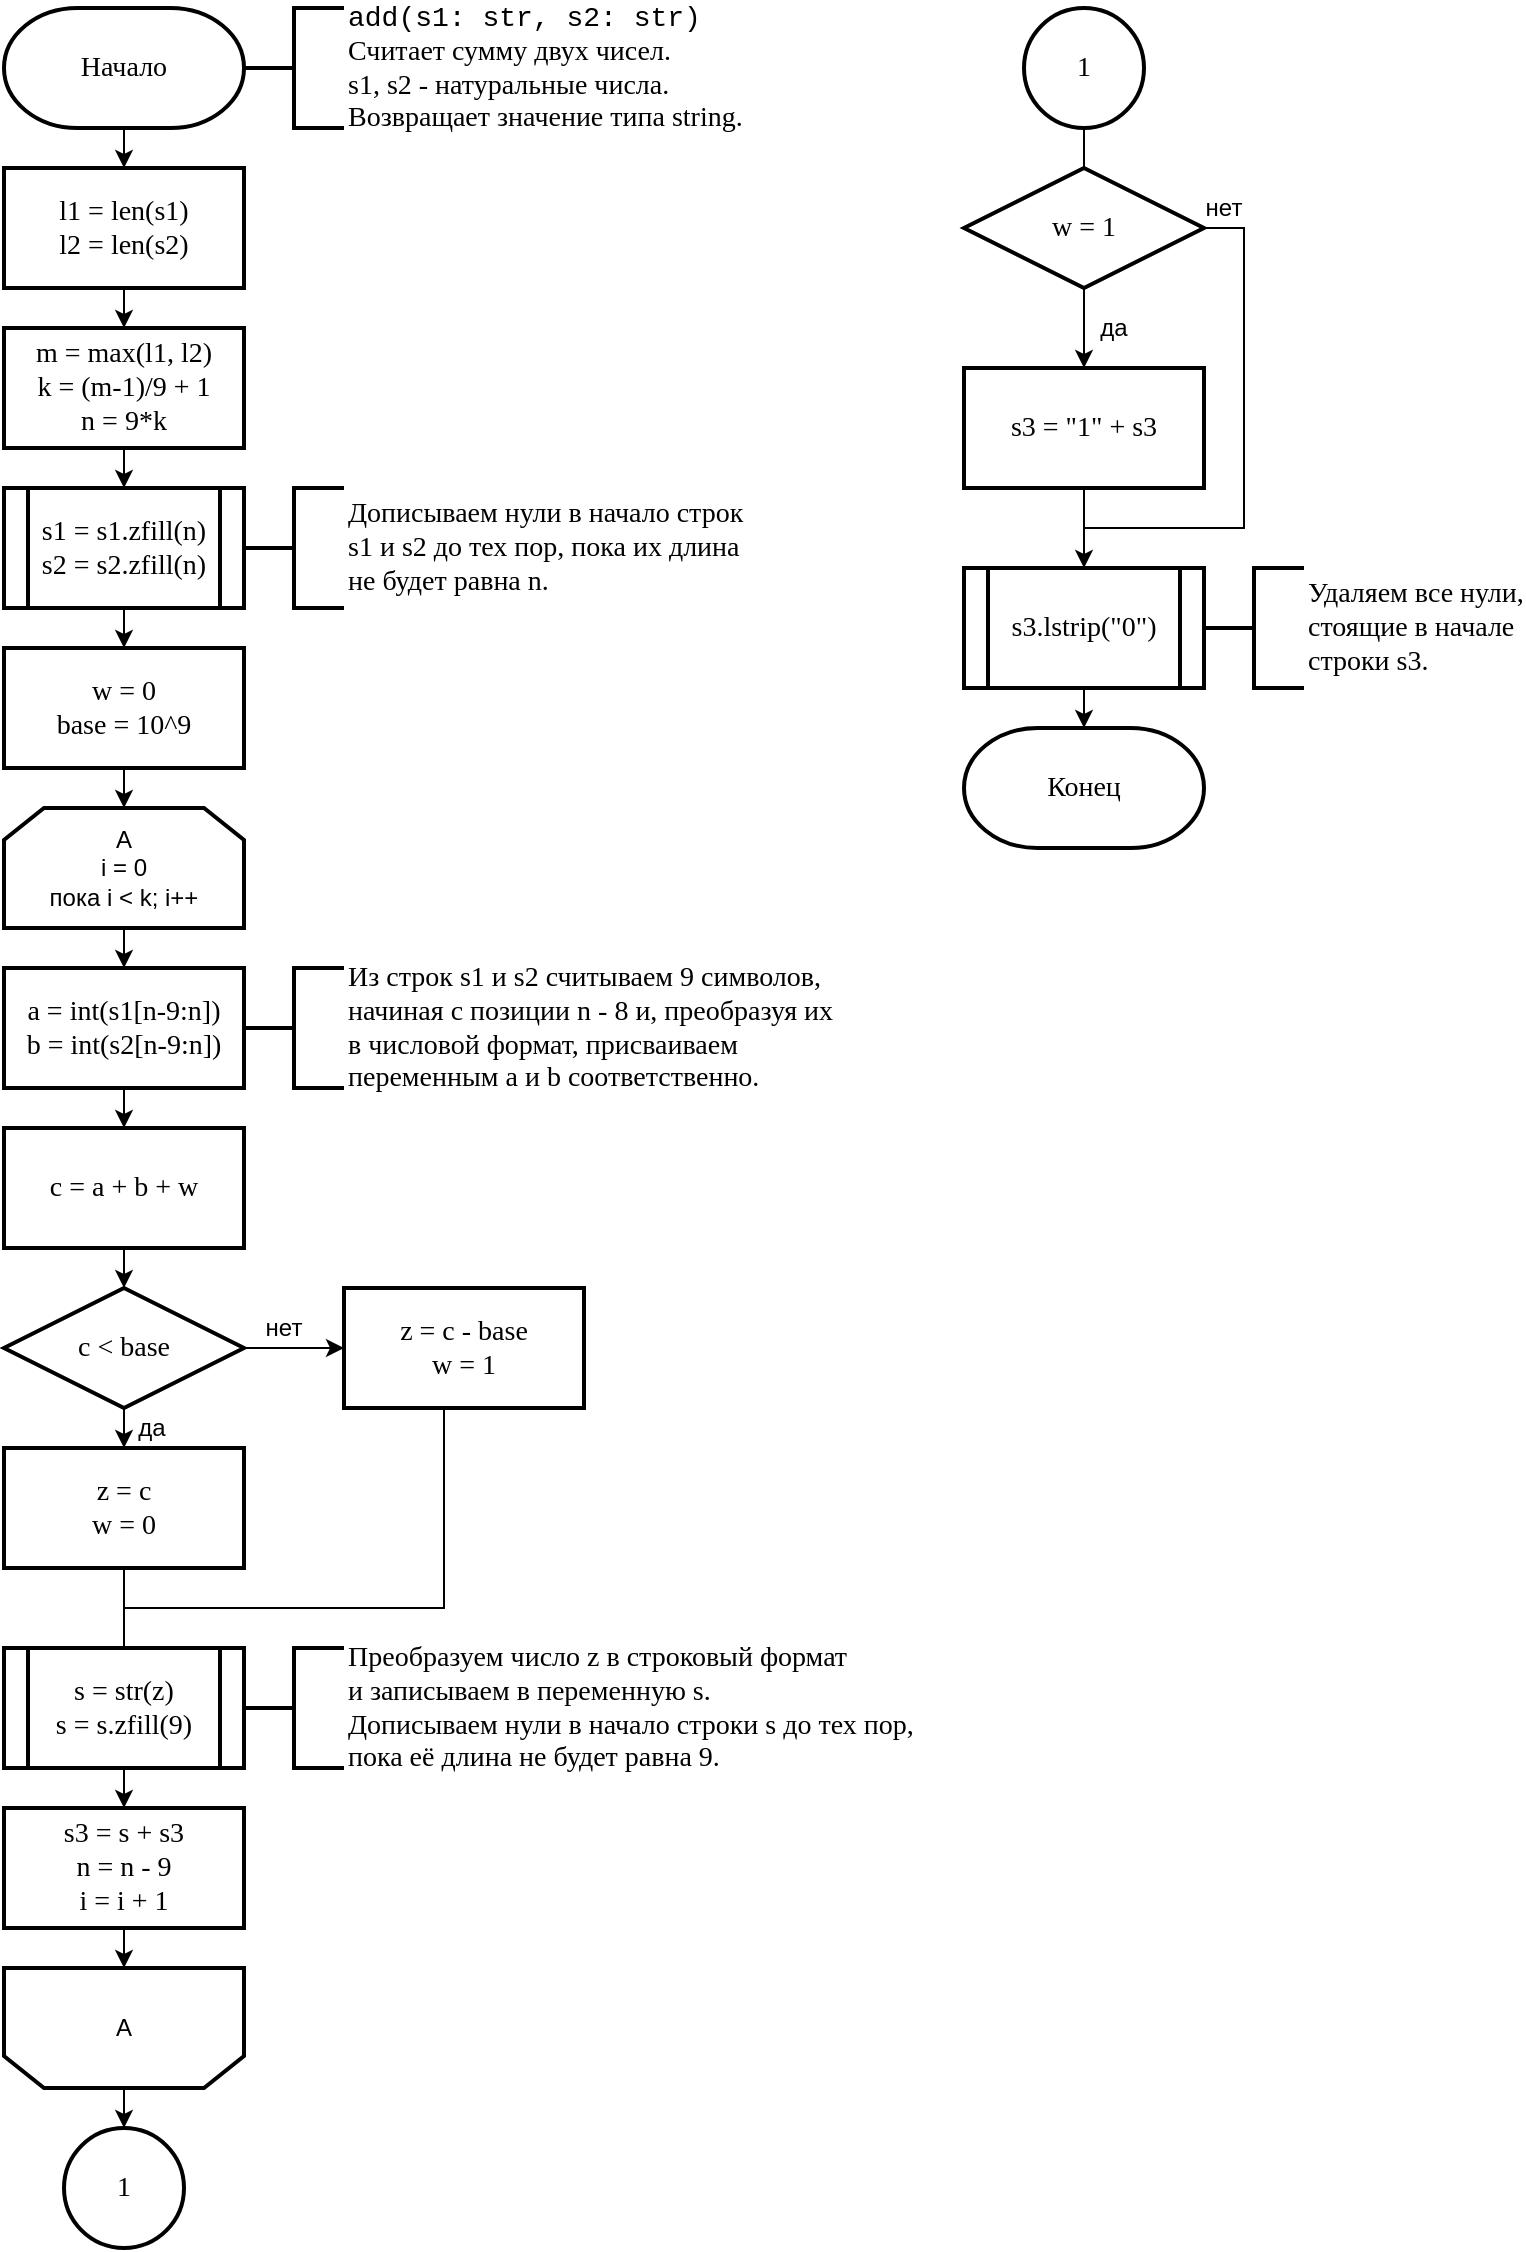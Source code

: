 <mxfile version="14.4.8" type="device"><diagram id="MlSowE7N2zOFGr-4BrM5" name="Page-1"><mxGraphModel dx="1422" dy="773" grid="1" gridSize="10" guides="1" tooltips="1" connect="1" arrows="1" fold="1" page="1" pageScale="1" pageWidth="827" pageHeight="1169" math="0" shadow="0"><root><mxCell id="0"/><mxCell id="1" parent="0"/><mxCell id="eOUjjm0YNrlzB128Bgmo-5" style="edgeStyle=orthogonalEdgeStyle;rounded=0;orthogonalLoop=1;jettySize=auto;html=1;exitX=0.5;exitY=1;exitDx=0;exitDy=0;exitPerimeter=0;entryX=0.5;entryY=0;entryDx=0;entryDy=0;fontFamily=Times New Roman;fontSize=14;" parent="1" source="eOUjjm0YNrlzB128Bgmo-1" target="eOUjjm0YNrlzB128Bgmo-3" edge="1"><mxGeometry relative="1" as="geometry"/></mxCell><mxCell id="eOUjjm0YNrlzB128Bgmo-1" value="Начало" style="strokeWidth=2;html=1;shape=mxgraph.flowchart.terminator;whiteSpace=wrap;fontSize=14;fontFamily=Times New Roman;" parent="1" vertex="1"><mxGeometry x="60" y="40" width="120" height="60" as="geometry"/></mxCell><mxCell id="eOUjjm0YNrlzB128Bgmo-7" style="edgeStyle=orthogonalEdgeStyle;rounded=0;orthogonalLoop=1;jettySize=auto;html=1;exitX=0.5;exitY=1;exitDx=0;exitDy=0;entryX=0.5;entryY=0;entryDx=0;entryDy=0;fontFamily=Times New Roman;fontSize=14;" parent="1" source="eOUjjm0YNrlzB128Bgmo-3" target="eOUjjm0YNrlzB128Bgmo-6" edge="1"><mxGeometry relative="1" as="geometry"/></mxCell><mxCell id="eOUjjm0YNrlzB128Bgmo-3" value="&lt;div&gt;l1 = len(s1)&lt;/div&gt;&lt;div&gt;l2 = len(s2)&lt;br&gt;&lt;/div&gt;" style="rounded=0;whiteSpace=wrap;html=1;absoluteArcSize=1;arcSize=14;strokeWidth=2;fontFamily=Times New Roman;fontSize=14;" parent="1" vertex="1"><mxGeometry x="60" y="120" width="120" height="60" as="geometry"/></mxCell><mxCell id="eOUjjm0YNrlzB128Bgmo-4" value="&lt;div&gt;&lt;font face=&quot;Courier New&quot;&gt;add(s1: str, s2: str)&lt;/font&gt;&lt;/div&gt;&lt;div&gt;Считает сумму двух чисел.&lt;/div&gt;&lt;div&gt;s1, s2 - натуральные числа.&lt;br&gt;&lt;/div&gt;&lt;div&gt;Возвращает значение типа string.&lt;br&gt;&lt;/div&gt;" style="strokeWidth=2;html=1;shape=mxgraph.flowchart.annotation_2;align=left;labelPosition=right;pointerEvents=1;fontFamily=Times New Roman;fontSize=14;" parent="1" vertex="1"><mxGeometry x="180" y="40" width="50" height="60" as="geometry"/></mxCell><mxCell id="eOUjjm0YNrlzB128Bgmo-9" style="edgeStyle=orthogonalEdgeStyle;rounded=0;orthogonalLoop=1;jettySize=auto;html=1;exitX=0.5;exitY=1;exitDx=0;exitDy=0;entryX=0.5;entryY=0;entryDx=0;entryDy=0;fontFamily=Times New Roman;fontSize=14;" parent="1" source="eOUjjm0YNrlzB128Bgmo-6" edge="1"><mxGeometry relative="1" as="geometry"><mxPoint x="120" y="280" as="targetPoint"/></mxGeometry></mxCell><mxCell id="eOUjjm0YNrlzB128Bgmo-6" value="&lt;div&gt;m = max(l1, l2)&lt;/div&gt;&lt;div&gt;k = (m-1)/9 + 1&lt;/div&gt;&lt;div&gt;n = 9*k&lt;br&gt;&lt;/div&gt;" style="rounded=0;whiteSpace=wrap;html=1;absoluteArcSize=1;arcSize=14;strokeWidth=2;fontFamily=Times New Roman;fontSize=14;" parent="1" vertex="1"><mxGeometry x="60" y="200" width="120" height="60" as="geometry"/></mxCell><mxCell id="eOUjjm0YNrlzB128Bgmo-13" style="edgeStyle=orthogonalEdgeStyle;rounded=0;orthogonalLoop=1;jettySize=auto;html=1;exitX=0.5;exitY=1;exitDx=0;exitDy=0;entryX=0.5;entryY=0;entryDx=0;entryDy=0;fontFamily=Times New Roman;fontSize=14;" parent="1" target="eOUjjm0YNrlzB128Bgmo-12" edge="1"><mxGeometry relative="1" as="geometry"><mxPoint x="120" y="340" as="sourcePoint"/></mxGeometry></mxCell><mxCell id="eOUjjm0YNrlzB128Bgmo-10" value="&lt;div&gt;Дописываем нули в начало строк&lt;/div&gt;&lt;div&gt;s1 и s2 до тех пор, пока их длина&lt;/div&gt;&lt;div&gt;не будет равна n.&lt;br&gt;&lt;/div&gt;" style="strokeWidth=2;html=1;shape=mxgraph.flowchart.annotation_2;align=left;labelPosition=right;pointerEvents=1;fontFamily=Times New Roman;fontSize=14;" parent="1" vertex="1"><mxGeometry x="180" y="280" width="50" height="60" as="geometry"/></mxCell><mxCell id="eOUjjm0YNrlzB128Bgmo-15" style="edgeStyle=orthogonalEdgeStyle;rounded=0;orthogonalLoop=1;jettySize=auto;html=1;exitX=0.5;exitY=1;exitDx=0;exitDy=0;entryX=0.5;entryY=0;entryDx=0;entryDy=0;fontFamily=Times New Roman;fontSize=14;" parent="1" source="eOUjjm0YNrlzB128Bgmo-12" edge="1"><mxGeometry relative="1" as="geometry"><mxPoint x="120" y="440" as="targetPoint"/></mxGeometry></mxCell><mxCell id="eOUjjm0YNrlzB128Bgmo-12" value="&lt;div&gt;w = 0&lt;/div&gt;&lt;div&gt;base = 10^9&lt;br&gt;&lt;/div&gt;" style="rounded=0;whiteSpace=wrap;html=1;absoluteArcSize=1;arcSize=14;strokeWidth=2;fontFamily=Times New Roman;fontSize=14;" parent="1" vertex="1"><mxGeometry x="60" y="360" width="120" height="60" as="geometry"/></mxCell><mxCell id="eOUjjm0YNrlzB128Bgmo-17" style="edgeStyle=orthogonalEdgeStyle;rounded=0;orthogonalLoop=1;jettySize=auto;html=1;exitX=0.5;exitY=1;exitDx=0;exitDy=0;entryX=0.5;entryY=0;entryDx=0;entryDy=0;fontFamily=Times New Roman;fontSize=14;" parent="1" target="eOUjjm0YNrlzB128Bgmo-16" edge="1"><mxGeometry relative="1" as="geometry"><mxPoint x="120" y="500" as="sourcePoint"/></mxGeometry></mxCell><mxCell id="eOUjjm0YNrlzB128Bgmo-19" style="edgeStyle=orthogonalEdgeStyle;rounded=0;orthogonalLoop=1;jettySize=auto;html=1;exitX=0.5;exitY=1;exitDx=0;exitDy=0;entryX=0.5;entryY=0;entryDx=0;entryDy=0;fontFamily=Times New Roman;fontSize=14;" parent="1" source="eOUjjm0YNrlzB128Bgmo-16" target="eOUjjm0YNrlzB128Bgmo-18" edge="1"><mxGeometry relative="1" as="geometry"/></mxCell><mxCell id="eOUjjm0YNrlzB128Bgmo-16" value="&lt;div&gt;a = int(s1[n-9:n])&lt;/div&gt;&lt;div&gt;b = int(s2[n-9:n])&lt;/div&gt;" style="rounded=0;whiteSpace=wrap;html=1;absoluteArcSize=1;arcSize=14;strokeWidth=2;fontFamily=Times New Roman;fontSize=14;" parent="1" vertex="1"><mxGeometry x="60" y="520" width="120" height="60" as="geometry"/></mxCell><mxCell id="eOUjjm0YNrlzB128Bgmo-39" style="edgeStyle=orthogonalEdgeStyle;rounded=0;orthogonalLoop=1;jettySize=auto;html=1;exitX=0.5;exitY=1;exitDx=0;exitDy=0;entryX=0.5;entryY=0;entryDx=0;entryDy=0;entryPerimeter=0;endArrow=classic;endFill=1;fontFamily=Times New Roman;fontSize=14;" parent="1" source="eOUjjm0YNrlzB128Bgmo-18" target="eOUjjm0YNrlzB128Bgmo-23" edge="1"><mxGeometry relative="1" as="geometry"/></mxCell><mxCell id="eOUjjm0YNrlzB128Bgmo-18" value="c = a + b + w" style="rounded=0;whiteSpace=wrap;html=1;absoluteArcSize=1;arcSize=14;strokeWidth=2;fontFamily=Times New Roman;fontSize=14;" parent="1" vertex="1"><mxGeometry x="60" y="600" width="120" height="60" as="geometry"/></mxCell><mxCell id="eOUjjm0YNrlzB128Bgmo-20" value="&lt;div&gt;Из строк s1 и s2 считываем 9 символов,&lt;/div&gt;&lt;div&gt;начиная с позиции n - 8 и, преобразуя их&lt;/div&gt;&lt;div&gt;в числовой формат, присваиваем&lt;/div&gt;&lt;div&gt;переменным a и b соответственно.&lt;br&gt;&lt;/div&gt;" style="strokeWidth=2;html=1;shape=mxgraph.flowchart.annotation_2;align=left;labelPosition=right;pointerEvents=1;fontFamily=Times New Roman;fontSize=14;" parent="1" vertex="1"><mxGeometry x="180" y="520" width="50" height="60" as="geometry"/></mxCell><mxCell id="eOUjjm0YNrlzB128Bgmo-25" value="" style="edgeStyle=orthogonalEdgeStyle;rounded=0;orthogonalLoop=1;jettySize=auto;html=1;exitX=0.5;exitY=1;exitDx=0;exitDy=0;exitPerimeter=0;entryX=0.5;entryY=0;entryDx=0;entryDy=0;fontFamily=Times New Roman;fontSize=14;" parent="1" source="eOUjjm0YNrlzB128Bgmo-23" target="eOUjjm0YNrlzB128Bgmo-24" edge="1"><mxGeometry relative="1" as="geometry"/></mxCell><mxCell id="eOUjjm0YNrlzB128Bgmo-31" value="&lt;div&gt;&lt;br&gt;&lt;/div&gt;" style="edgeStyle=orthogonalEdgeStyle;rounded=0;orthogonalLoop=1;jettySize=auto;html=1;exitX=1;exitY=0.5;exitDx=0;exitDy=0;exitPerimeter=0;entryX=0;entryY=0.5;entryDx=0;entryDy=0;fontFamily=Times New Roman;fontSize=14;" parent="1" source="eOUjjm0YNrlzB128Bgmo-23" target="eOUjjm0YNrlzB128Bgmo-26" edge="1"><mxGeometry relative="1" as="geometry"/></mxCell><mxCell id="eOUjjm0YNrlzB128Bgmo-23" value="c &amp;lt; base" style="strokeWidth=2;html=1;shape=mxgraph.flowchart.decision;whiteSpace=wrap;rounded=0;fontFamily=Times New Roman;fontSize=14;" parent="1" vertex="1"><mxGeometry x="60" y="680" width="120" height="60" as="geometry"/></mxCell><mxCell id="eOUjjm0YNrlzB128Bgmo-33" style="edgeStyle=orthogonalEdgeStyle;rounded=0;orthogonalLoop=1;jettySize=auto;html=1;exitX=0.5;exitY=1;exitDx=0;exitDy=0;entryX=0.5;entryY=0;entryDx=0;entryDy=0;fontFamily=Times New Roman;fontSize=14;" parent="1" source="eOUjjm0YNrlzB128Bgmo-24" edge="1"><mxGeometry relative="1" as="geometry"><mxPoint x="120" y="880" as="targetPoint"/></mxGeometry></mxCell><mxCell id="eOUjjm0YNrlzB128Bgmo-24" value="&lt;div&gt;z = c&lt;/div&gt;&lt;div&gt;w = 0&lt;br&gt;&lt;/div&gt;" style="rounded=0;whiteSpace=wrap;html=1;absoluteArcSize=1;arcSize=14;strokeWidth=2;fontFamily=Times New Roman;fontSize=14;" parent="1" vertex="1"><mxGeometry x="60" y="760" width="120" height="60" as="geometry"/></mxCell><mxCell id="eOUjjm0YNrlzB128Bgmo-35" style="edgeStyle=orthogonalEdgeStyle;rounded=0;orthogonalLoop=1;jettySize=auto;html=1;exitX=0.5;exitY=1;exitDx=0;exitDy=0;fontFamily=Times New Roman;fontSize=14;endArrow=none;endFill=0;" parent="1" source="eOUjjm0YNrlzB128Bgmo-26" edge="1"><mxGeometry relative="1" as="geometry"><mxPoint x="120" y="840" as="targetPoint"/><Array as="points"><mxPoint x="280" y="740"/><mxPoint x="280" y="840"/><mxPoint x="120" y="840"/></Array></mxGeometry></mxCell><mxCell id="eOUjjm0YNrlzB128Bgmo-26" value="&lt;div&gt;z = c - base&lt;/div&gt;&lt;div&gt;w = 1&lt;br&gt;&lt;/div&gt;" style="rounded=0;whiteSpace=wrap;html=1;absoluteArcSize=1;arcSize=14;strokeWidth=2;fontFamily=Times New Roman;fontSize=14;" parent="1" vertex="1"><mxGeometry x="230" y="680" width="120" height="60" as="geometry"/></mxCell><mxCell id="QiPTk53DbEBZd1dxtEQQ-4" style="edgeStyle=orthogonalEdgeStyle;rounded=0;orthogonalLoop=1;jettySize=auto;html=1;exitX=0.5;exitY=1;exitDx=0;exitDy=0;entryX=0.5;entryY=1;entryDx=0;entryDy=0;" edge="1" parent="1" source="eOUjjm0YNrlzB128Bgmo-36" target="QiPTk53DbEBZd1dxtEQQ-2"><mxGeometry relative="1" as="geometry"/></mxCell><mxCell id="eOUjjm0YNrlzB128Bgmo-36" value="&lt;div&gt;s3 = s + s3&lt;/div&gt;&lt;div&gt;n = n - 9&lt;/div&gt;&lt;div&gt;i = i + 1&lt;br&gt;&lt;/div&gt;" style="rounded=0;whiteSpace=wrap;html=1;absoluteArcSize=1;arcSize=14;strokeWidth=2;fontFamily=Times New Roman;fontSize=14;" parent="1" vertex="1"><mxGeometry x="60" y="940" width="120" height="60" as="geometry"/></mxCell><mxCell id="eOUjjm0YNrlzB128Bgmo-43" value="1" style="ellipse;whiteSpace=wrap;html=1;aspect=fixed;rounded=0;strokeWidth=2;fontFamily=Times New Roman;fontSize=14;" parent="1" vertex="1"><mxGeometry x="90" y="1100" width="60" height="60" as="geometry"/></mxCell><mxCell id="eOUjjm0YNrlzB128Bgmo-56" style="edgeStyle=orthogonalEdgeStyle;rounded=0;orthogonalLoop=1;jettySize=auto;html=1;exitX=0.5;exitY=1;exitDx=0;exitDy=0;entryX=0.5;entryY=0;entryDx=0;entryDy=0;entryPerimeter=0;endArrow=none;endFill=0;fontFamily=Times New Roman;fontSize=14;" parent="1" source="eOUjjm0YNrlzB128Bgmo-44" target="eOUjjm0YNrlzB128Bgmo-45" edge="1"><mxGeometry relative="1" as="geometry"/></mxCell><mxCell id="eOUjjm0YNrlzB128Bgmo-44" value="1" style="ellipse;whiteSpace=wrap;html=1;aspect=fixed;rounded=0;strokeWidth=2;fontFamily=Times New Roman;fontSize=14;" parent="1" vertex="1"><mxGeometry x="570" y="40" width="60" height="60" as="geometry"/></mxCell><mxCell id="eOUjjm0YNrlzB128Bgmo-48" value="" style="edgeStyle=orthogonalEdgeStyle;rounded=0;orthogonalLoop=1;jettySize=auto;html=1;exitX=0.5;exitY=1;exitDx=0;exitDy=0;exitPerimeter=0;entryX=0.5;entryY=0;entryDx=0;entryDy=0;endArrow=classic;endFill=1;fontFamily=Times New Roman;fontSize=14;" parent="1" source="eOUjjm0YNrlzB128Bgmo-45" target="eOUjjm0YNrlzB128Bgmo-46" edge="1"><mxGeometry relative="1" as="geometry"/></mxCell><mxCell id="eOUjjm0YNrlzB128Bgmo-66" style="edgeStyle=orthogonalEdgeStyle;rounded=0;orthogonalLoop=1;jettySize=auto;html=1;exitX=1;exitY=0.5;exitDx=0;exitDy=0;exitPerimeter=0;endArrow=none;endFill=0;fontFamily=Times New Roman;fontSize=14;" parent="1" source="eOUjjm0YNrlzB128Bgmo-45" edge="1"><mxGeometry relative="1" as="geometry"><mxPoint x="600" y="300" as="targetPoint"/><Array as="points"><mxPoint x="680" y="150"/><mxPoint x="680" y="300"/></Array></mxGeometry></mxCell><mxCell id="eOUjjm0YNrlzB128Bgmo-45" value="w = 1" style="strokeWidth=2;html=1;shape=mxgraph.flowchart.decision;whiteSpace=wrap;rounded=0;fontFamily=Times New Roman;fontSize=14;" parent="1" vertex="1"><mxGeometry x="540" y="120" width="120" height="60" as="geometry"/></mxCell><mxCell id="eOUjjm0YNrlzB128Bgmo-55" style="edgeStyle=orthogonalEdgeStyle;rounded=0;orthogonalLoop=1;jettySize=auto;html=1;exitX=0.5;exitY=1;exitDx=0;exitDy=0;entryX=0.5;entryY=0;entryDx=0;entryDy=0;endArrow=classic;endFill=1;fontFamily=Times New Roman;fontSize=14;" parent="1" source="eOUjjm0YNrlzB128Bgmo-46" target="eOUjjm0YNrlzB128Bgmo-54" edge="1"><mxGeometry relative="1" as="geometry"/></mxCell><mxCell id="eOUjjm0YNrlzB128Bgmo-46" value="s3 = &quot;1&quot; + s3" style="rounded=0;whiteSpace=wrap;html=1;absoluteArcSize=1;arcSize=14;strokeWidth=2;fontFamily=Times New Roman;fontSize=14;" parent="1" vertex="1"><mxGeometry x="540" y="220" width="120" height="60" as="geometry"/></mxCell><mxCell id="eOUjjm0YNrlzB128Bgmo-52" value="&lt;div&gt;s1 = s1.zfill(n)&lt;/div&gt;&lt;div&gt;s2 = s2.zfill(n)&lt;/div&gt;" style="shape=process;whiteSpace=wrap;html=1;backgroundOutline=1;rounded=0;strokeWidth=2;fontFamily=Times New Roman;fontSize=14;" parent="1" vertex="1"><mxGeometry x="60" y="280" width="120" height="60" as="geometry"/></mxCell><mxCell id="QiPTk53DbEBZd1dxtEQQ-3" style="edgeStyle=orthogonalEdgeStyle;rounded=0;orthogonalLoop=1;jettySize=auto;html=1;exitX=0.5;exitY=1;exitDx=0;exitDy=0;entryX=0.5;entryY=0;entryDx=0;entryDy=0;" edge="1" parent="1" source="eOUjjm0YNrlzB128Bgmo-53" target="eOUjjm0YNrlzB128Bgmo-36"><mxGeometry relative="1" as="geometry"/></mxCell><mxCell id="eOUjjm0YNrlzB128Bgmo-53" value="&lt;div&gt;s = str(z)&lt;/div&gt;&lt;div&gt;s = s.zfill(9)&lt;br&gt;&lt;/div&gt;" style="shape=process;whiteSpace=wrap;html=1;backgroundOutline=1;rounded=0;strokeWidth=2;fontFamily=Times New Roman;fontSize=14;" parent="1" vertex="1"><mxGeometry x="60" y="860" width="120" height="60" as="geometry"/></mxCell><mxCell id="eOUjjm0YNrlzB128Bgmo-60" style="edgeStyle=orthogonalEdgeStyle;rounded=0;orthogonalLoop=1;jettySize=auto;html=1;exitX=0.5;exitY=1;exitDx=0;exitDy=0;entryX=0.5;entryY=0;entryDx=0;entryDy=0;entryPerimeter=0;endArrow=classic;endFill=1;fontFamily=Times New Roman;fontSize=14;" parent="1" source="eOUjjm0YNrlzB128Bgmo-54" target="eOUjjm0YNrlzB128Bgmo-59" edge="1"><mxGeometry relative="1" as="geometry"/></mxCell><mxCell id="eOUjjm0YNrlzB128Bgmo-54" value="s3.lstrip(&quot;0&quot;)" style="shape=process;whiteSpace=wrap;html=1;backgroundOutline=1;rounded=0;strokeWidth=2;fontFamily=Times New Roman;fontSize=14;" parent="1" vertex="1"><mxGeometry x="540" y="320" width="120" height="60" as="geometry"/></mxCell><mxCell id="eOUjjm0YNrlzB128Bgmo-57" value="&lt;div&gt;Удаляем все нули,&lt;/div&gt;&lt;div&gt;стоящие в начале&lt;/div&gt;&lt;div&gt;строки s3.&lt;br&gt;&lt;/div&gt;" style="strokeWidth=2;html=1;shape=mxgraph.flowchart.annotation_2;align=left;labelPosition=right;pointerEvents=1;fontFamily=Times New Roman;fontSize=14;" parent="1" vertex="1"><mxGeometry x="660" y="320" width="50" height="60" as="geometry"/></mxCell><mxCell id="eOUjjm0YNrlzB128Bgmo-59" value="Конец" style="strokeWidth=2;html=1;shape=mxgraph.flowchart.terminator;whiteSpace=wrap;fontSize=14;fontFamily=Times New Roman;" parent="1" vertex="1"><mxGeometry x="540" y="400" width="120" height="60" as="geometry"/></mxCell><mxCell id="eOUjjm0YNrlzB128Bgmo-62" value="да" style="text;html=1;strokeColor=none;fillColor=none;align=center;verticalAlign=middle;whiteSpace=wrap;rounded=0;" parent="1" vertex="1"><mxGeometry x="124" y="740" width="20" height="20" as="geometry"/></mxCell><mxCell id="eOUjjm0YNrlzB128Bgmo-63" value="нет" style="text;html=1;strokeColor=none;fillColor=none;align=center;verticalAlign=middle;whiteSpace=wrap;rounded=0;" parent="1" vertex="1"><mxGeometry x="190" y="690" width="20" height="20" as="geometry"/></mxCell><mxCell id="eOUjjm0YNrlzB128Bgmo-64" value="да" style="text;html=1;strokeColor=none;fillColor=none;align=center;verticalAlign=middle;whiteSpace=wrap;rounded=0;" parent="1" vertex="1"><mxGeometry x="605" y="190" width="20" height="20" as="geometry"/></mxCell><mxCell id="eOUjjm0YNrlzB128Bgmo-65" value="&lt;div&gt;Преобразуем число z в строковый формат&lt;/div&gt;&lt;div&gt;и записываем в переменную s.&lt;br&gt;&lt;/div&gt;&lt;div&gt;Дописываем нули в начало строки s до тех пор,&lt;/div&gt;&lt;div&gt;пока её длина не будет равна 9.&lt;br&gt;&lt;/div&gt;" style="strokeWidth=2;html=1;shape=mxgraph.flowchart.annotation_2;align=left;labelPosition=right;pointerEvents=1;fontFamily=Times New Roman;fontSize=14;" parent="1" vertex="1"><mxGeometry x="180" y="860" width="50" height="60" as="geometry"/></mxCell><mxCell id="eOUjjm0YNrlzB128Bgmo-67" value="нет" style="text;html=1;strokeColor=none;fillColor=none;align=center;verticalAlign=middle;whiteSpace=wrap;rounded=0;" parent="1" vertex="1"><mxGeometry x="660" y="130" width="20" height="20" as="geometry"/></mxCell><mxCell id="QiPTk53DbEBZd1dxtEQQ-1" value="&lt;div&gt;А&lt;/div&gt;&lt;div&gt;i = 0&lt;/div&gt;&lt;div&gt;пока i &amp;lt; k; i++&lt;br&gt;&lt;/div&gt;" style="shape=loopLimit;whiteSpace=wrap;html=1;strokeWidth=2;" vertex="1" parent="1"><mxGeometry x="60" y="440" width="120" height="60" as="geometry"/></mxCell><mxCell id="QiPTk53DbEBZd1dxtEQQ-5" style="edgeStyle=orthogonalEdgeStyle;rounded=0;orthogonalLoop=1;jettySize=auto;html=1;exitX=0.5;exitY=0;exitDx=0;exitDy=0;entryX=0.5;entryY=0;entryDx=0;entryDy=0;" edge="1" parent="1" source="QiPTk53DbEBZd1dxtEQQ-2" target="eOUjjm0YNrlzB128Bgmo-43"><mxGeometry relative="1" as="geometry"/></mxCell><mxCell id="QiPTk53DbEBZd1dxtEQQ-2" value="А" style="shape=loopLimit;whiteSpace=wrap;html=1;strokeWidth=2;direction=west;" vertex="1" parent="1"><mxGeometry x="60" y="1020" width="120" height="60" as="geometry"/></mxCell></root></mxGraphModel></diagram></mxfile>